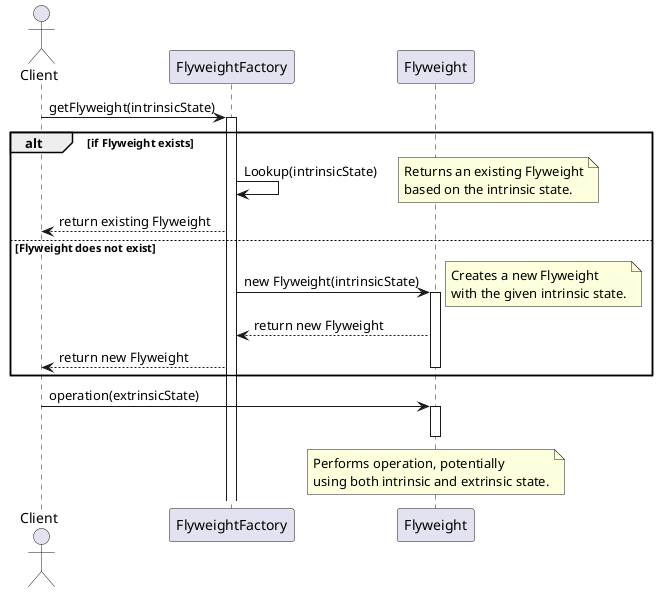 @startuml FlyweightPatternSequenceDiagram

actor Client
participant "FlyweightFactory" as Factory
participant "Flyweight" as Flyweight

Client -> Factory : getFlyweight(intrinsicState)
activate Factory

alt if Flyweight exists
    Factory -> Factory : Lookup(intrinsicState)
    note right : Returns an existing Flyweight\nbased on the intrinsic state.
    Factory --> Client : return existing Flyweight
else Flyweight does not exist
    Factory -> Flyweight : new Flyweight(intrinsicState)
    activate Flyweight
    note right : Creates a new Flyweight\nwith the given intrinsic state.
    Flyweight --> Factory : return new Flyweight
    Factory --> Client : return new Flyweight
    deactivate Flyweight
end

Client -> Flyweight : operation(extrinsicState)
activate Flyweight
note over Flyweight : Performs operation, potentially\nusing both intrinsic and extrinsic state.
deactivate Flyweight

@enduml
